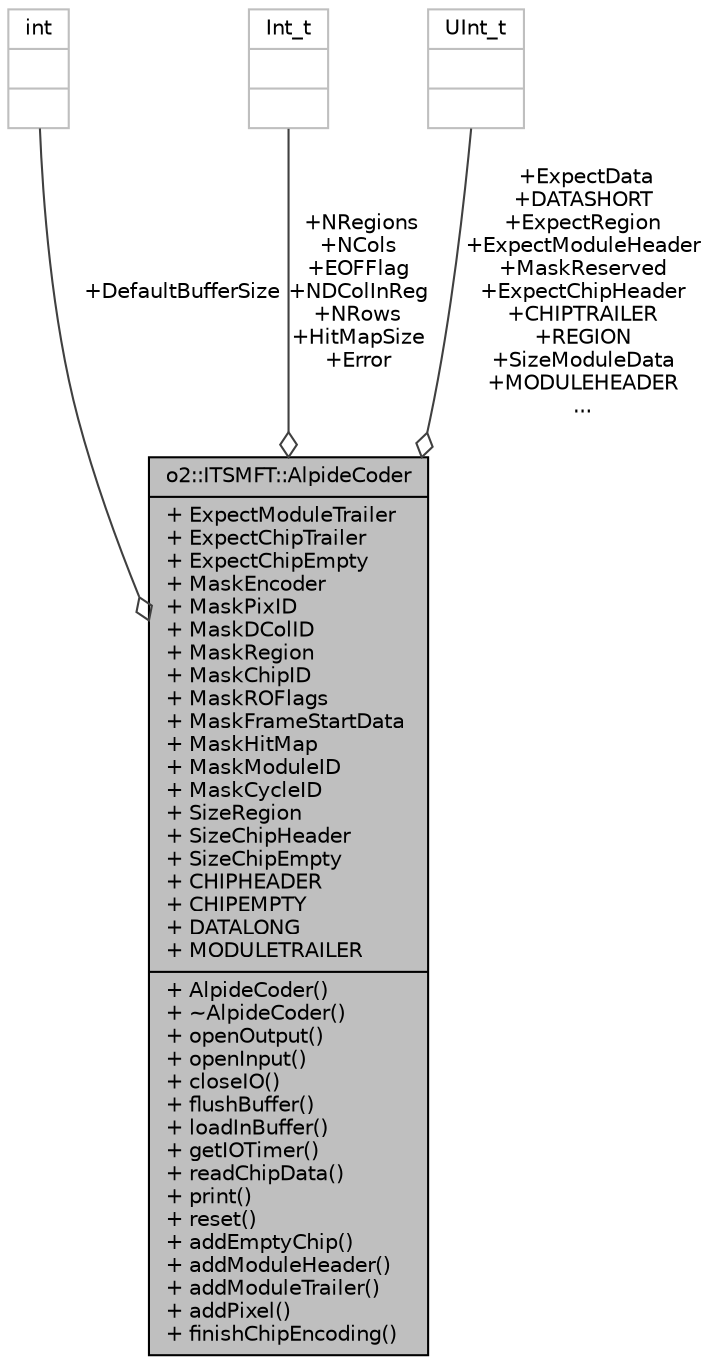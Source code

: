 digraph "o2::ITSMFT::AlpideCoder"
{
 // INTERACTIVE_SVG=YES
  bgcolor="transparent";
  edge [fontname="Helvetica",fontsize="10",labelfontname="Helvetica",labelfontsize="10"];
  node [fontname="Helvetica",fontsize="10",shape=record];
  Node1 [label="{o2::ITSMFT::AlpideCoder\n|+ ExpectModuleTrailer\l+ ExpectChipTrailer\l+ ExpectChipEmpty\l+ MaskEncoder\l+ MaskPixID\l+ MaskDColID\l+ MaskRegion\l+ MaskChipID\l+ MaskROFlags\l+ MaskFrameStartData\l+ MaskHitMap\l+ MaskModuleID\l+ MaskCycleID\l+ SizeRegion\l+ SizeChipHeader\l+ SizeChipEmpty\l+ CHIPHEADER\l+ CHIPEMPTY\l+ DATALONG\l+ MODULETRAILER\l|+ AlpideCoder()\l+ ~AlpideCoder()\l+ openOutput()\l+ openInput()\l+ closeIO()\l+ flushBuffer()\l+ loadInBuffer()\l+ getIOTimer()\l+ readChipData()\l+ print()\l+ reset()\l+ addEmptyChip()\l+ addModuleHeader()\l+ addModuleTrailer()\l+ addPixel()\l+ finishChipEncoding()\l}",height=0.2,width=0.4,color="black", fillcolor="grey75", style="filled" fontcolor="black"];
  Node2 -> Node1 [color="grey25",fontsize="10",style="solid",label=" +DefaultBufferSize" ,arrowhead="odiamond",fontname="Helvetica"];
  Node2 [label="{int\n||}",height=0.2,width=0.4,color="grey75"];
  Node3 -> Node1 [color="grey25",fontsize="10",style="solid",label=" +NRegions\n+NCols\n+EOFFlag\n+NDColInReg\n+NRows\n+HitMapSize\n+Error" ,arrowhead="odiamond",fontname="Helvetica"];
  Node3 [label="{Int_t\n||}",height=0.2,width=0.4,color="grey75"];
  Node4 -> Node1 [color="grey25",fontsize="10",style="solid",label=" +ExpectData\n+DATASHORT\n+ExpectRegion\n+ExpectModuleHeader\n+MaskReserved\n+ExpectChipHeader\n+CHIPTRAILER\n+REGION\n+SizeModuleData\n+MODULEHEADER\n..." ,arrowhead="odiamond",fontname="Helvetica"];
  Node4 [label="{UInt_t\n||}",height=0.2,width=0.4,color="grey75"];
}
